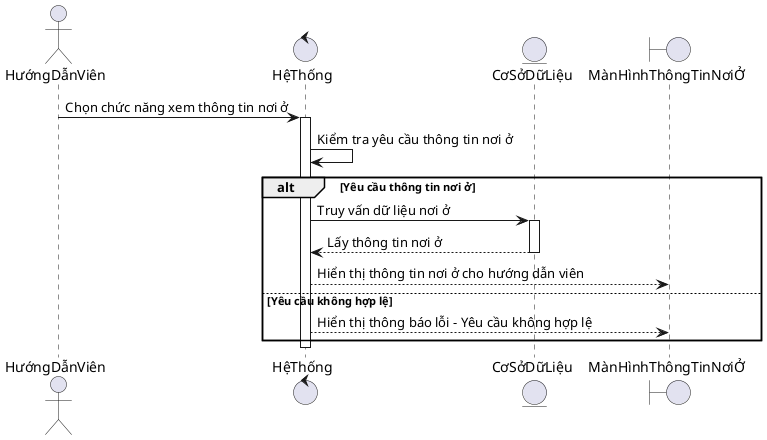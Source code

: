 @startuml provideAccommodationInfo_sequence_diagram

actor HướngDẫnViên
control HệThống
entity CơSởDữLiệu
boundary MànHìnhThôngTinNơiỞ

HướngDẫnViên -> HệThống: Chọn chức năng xem thông tin nơi ở
activate HệThống

HệThống -> HệThống: Kiểm tra yêu cầu thông tin nơi ở
alt Yêu cầu thông tin nơi ở
  HệThống -> CơSởDữLiệu: Truy vấn dữ liệu nơi ở
  activate CơSởDữLiệu
  CơSởDữLiệu --> HệThống: Lấy thông tin nơi ở
  deactivate CơSởDữLiệu
  HệThống --> MànHìnhThôngTinNơiỞ: Hiển thị thông tin nơi ở cho hướng dẫn viên
else Yêu cầu không hợp lệ
  HệThống --> MànHìnhThôngTinNơiỞ: Hiển thị thông báo lỗi - Yêu cầu không hợp lệ
end

deactivate HệThống

@enduml
